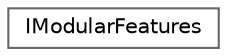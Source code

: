 digraph "Graphical Class Hierarchy"
{
 // INTERACTIVE_SVG=YES
 // LATEX_PDF_SIZE
  bgcolor="transparent";
  edge [fontname=Helvetica,fontsize=10,labelfontname=Helvetica,labelfontsize=10];
  node [fontname=Helvetica,fontsize=10,shape=box,height=0.2,width=0.4];
  rankdir="LR";
  Node0 [id="Node000000",label="IModularFeatures",height=0.2,width=0.4,color="grey40", fillcolor="white", style="filled",URL="$db/d7d/classIModularFeatures.html",tooltip="Public interface to all known modular features."];
}
